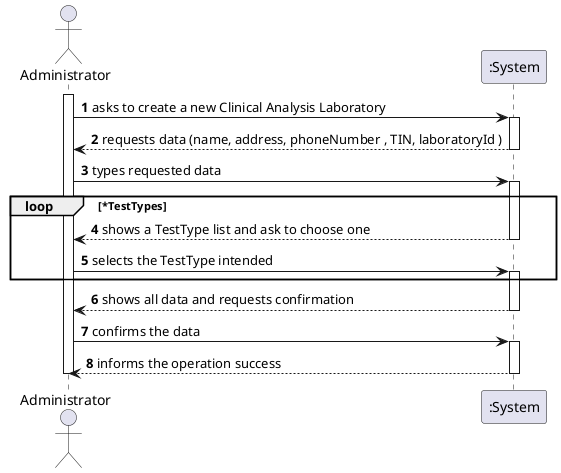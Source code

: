 @startuml
autonumber
actor "Administrator" as Adm

activate Adm
Adm -> ":System" : asks to create a new Clinical Analysis Laboratory
activate ":System"
":System" --> Adm : requests data (name, address, phoneNumber , TIN, laboratoryId )

deactivate ":System"

Adm -> ":System" : types requested data
activate ":System"

loop *TestTypes
   ":System" --> Adm : shows a TestType list and ask to choose one
   deactivate ":System"

   Adm -> ":System" : selects the TestType intended
   activate ":System"
end
":System" --> Adm : shows all data and requests confirmation
deactivate ":System"


Adm -> ":System" : confirms the data
activate ":System"
":System" --> Adm : informs the operation success
deactivate ":System"

deactivate Adm

@enduml